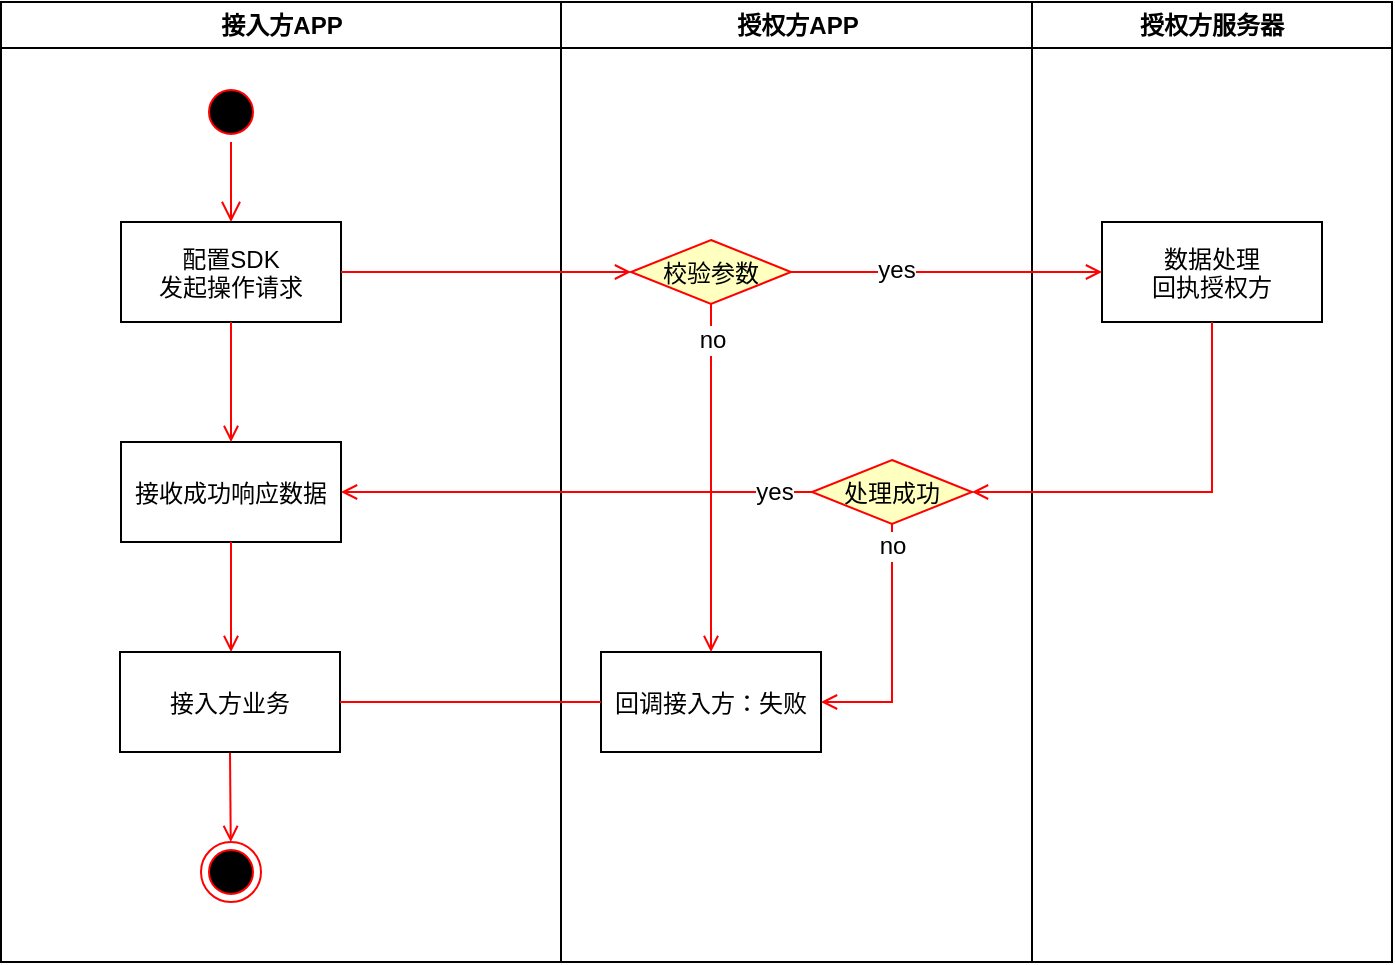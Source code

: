 <mxfile version="12.8.6" type="device"><diagram name="Page-1" id="e7e014a7-5840-1c2e-5031-d8a46d1fe8dd"><mxGraphModel dx="2066" dy="1131" grid="1" gridSize="10" guides="1" tooltips="1" connect="1" arrows="1" fold="1" page="1" pageScale="1" pageWidth="1169" pageHeight="826" background="#ffffff" math="0" shadow="0"><root><mxCell id="0"/><mxCell id="1" parent="0"/><mxCell id="2" value="接入方APP" style="swimlane;whiteSpace=wrap" parent="1" vertex="1"><mxGeometry x="164.5" y="130" width="280" height="480" as="geometry"/></mxCell><mxCell id="5" value="" style="ellipse;shape=startState;fillColor=#000000;strokeColor=#ff0000;" parent="2" vertex="1"><mxGeometry x="100" y="40" width="30" height="30" as="geometry"/></mxCell><mxCell id="6" value="" style="edgeStyle=elbowEdgeStyle;elbow=horizontal;verticalAlign=bottom;endArrow=open;endSize=8;strokeColor=#FF0000;endFill=1;rounded=0" parent="2" source="5" target="7" edge="1"><mxGeometry x="100" y="40" as="geometry"><mxPoint x="115" y="110" as="targetPoint"/></mxGeometry></mxCell><mxCell id="7" value="配置SDK&#10;发起操作请求" style="" parent="2" vertex="1"><mxGeometry x="60" y="110" width="110" height="50" as="geometry"/></mxCell><mxCell id="8" value="接收成功响应数据" style="" parent="2" vertex="1"><mxGeometry x="60" y="220" width="110" height="50" as="geometry"/></mxCell><mxCell id="9" value="" style="endArrow=open;strokeColor=#FF0000;endFill=1;rounded=0" parent="2" source="7" target="8" edge="1"><mxGeometry relative="1" as="geometry"/></mxCell><mxCell id="11" value="" style="endArrow=open;strokeColor=#FF0000;endFill=1;rounded=0" parent="2" source="8" edge="1"><mxGeometry relative="1" as="geometry"><mxPoint x="115" y="325" as="targetPoint"/></mxGeometry></mxCell><mxCell id="38" value="" style="ellipse;shape=endState;fillColor=#000000;strokeColor=#ff0000" parent="2" vertex="1"><mxGeometry x="100" y="420" width="30" height="30" as="geometry"/></mxCell><mxCell id="3" value="授权方APP" style="swimlane;whiteSpace=wrap" parent="1" vertex="1"><mxGeometry x="444.5" y="130" width="235.5" height="480" as="geometry"/></mxCell><mxCell id="16" value="回调接入方：失败" style="" parent="3" vertex="1"><mxGeometry x="20" y="325" width="110" height="50" as="geometry"/></mxCell><mxCell id="21" value="校验参数" style="rhombus;fillColor=#ffffc0;strokeColor=#ff0000;" parent="3" vertex="1"><mxGeometry x="35" y="119" width="80" height="32" as="geometry"/></mxCell><mxCell id="AnVpV8_7hFzBH9RJkark-50" value="" style="edgeStyle=none;strokeColor=#FF0000;endArrow=open;endFill=1;rounded=0;entryX=0.5;entryY=0;entryDx=0;entryDy=0;exitX=0.5;exitY=1;exitDx=0;exitDy=0;" edge="1" parent="3" source="21" target="16"><mxGeometry width="100" height="100" relative="1" as="geometry"><mxPoint x="75.5" y="155" as="sourcePoint"/><mxPoint x="155.5" y="200" as="targetPoint"/></mxGeometry></mxCell><mxCell id="AnVpV8_7hFzBH9RJkark-51" value="no" style="text;html=1;align=center;verticalAlign=middle;resizable=0;points=[];labelBackgroundColor=#ffffff;" vertex="1" connectable="0" parent="AnVpV8_7hFzBH9RJkark-50"><mxGeometry x="-0.794" relative="1" as="geometry"><mxPoint as="offset"/></mxGeometry></mxCell><mxCell id="4" value="授权方服务器" style="swimlane;whiteSpace=wrap" parent="1" vertex="1"><mxGeometry x="680" y="130" width="180" height="480" as="geometry"/></mxCell><mxCell id="33" value="数据处理&#10;回执授权方" style="" parent="4" vertex="1"><mxGeometry x="35" y="110" width="110" height="50" as="geometry"/></mxCell><mxCell id="12" value="" style="edgeStyle=elbowEdgeStyle;elbow=horizontal;strokeColor=#FF0000;endArrow=open;endFill=1;rounded=0;exitX=1;exitY=0.5;exitDx=0;exitDy=0;entryX=0;entryY=0.5;entryDx=0;entryDy=0;" parent="1" source="7" target="21" edge="1"><mxGeometry width="100" height="100" relative="1" as="geometry"><mxPoint x="324.5" y="418" as="sourcePoint"/><mxPoint x="424.5" y="318" as="targetPoint"/><Array as="points"><mxPoint x="380" y="260"/></Array></mxGeometry></mxCell><mxCell id="39" value="" style="endArrow=open;strokeColor=#FF0000;endFill=1;rounded=0;exitX=0.5;exitY=1;exitDx=0;exitDy=0;" parent="1" source="AnVpV8_7hFzBH9RJkark-46" target="38" edge="1"><mxGeometry relative="1" as="geometry"/></mxCell><mxCell id="AnVpV8_7hFzBH9RJkark-46" value="接入方业务" style="" vertex="1" parent="1"><mxGeometry x="224" y="455" width="110" height="50" as="geometry"/></mxCell><mxCell id="19" value="" style="endArrow=none;strokeColor=#FF0000;endFill=0;rounded=0;entryX=1;entryY=0.5;entryDx=0;entryDy=0;exitX=0;exitY=0.5;exitDx=0;exitDy=0;" parent="1" source="16" target="AnVpV8_7hFzBH9RJkark-46" edge="1"><mxGeometry relative="1" as="geometry"><mxPoint x="280" y="560" as="targetPoint"/><Array as="points"/></mxGeometry></mxCell><mxCell id="37" value="" style="edgeStyle=none;strokeColor=#FF0000;endArrow=open;endFill=1;rounded=0;entryX=0;entryY=0.5;entryDx=0;entryDy=0;exitX=1;exitY=0.5;exitDx=0;exitDy=0;" parent="1" target="33" edge="1" source="21"><mxGeometry width="100" height="100" relative="1" as="geometry"><mxPoint x="600" y="559.5" as="sourcePoint"/><mxPoint x="720" y="559.5" as="targetPoint"/></mxGeometry></mxCell><mxCell id="AnVpV8_7hFzBH9RJkark-48" value="yes" style="text;html=1;align=center;verticalAlign=middle;resizable=0;points=[];labelBackgroundColor=#ffffff;" vertex="1" connectable="0" parent="37"><mxGeometry x="-0.346" y="1" relative="1" as="geometry"><mxPoint x="1" as="offset"/></mxGeometry></mxCell><mxCell id="AnVpV8_7hFzBH9RJkark-47" value="" style="edgeStyle=none;strokeColor=#FF0000;endArrow=open;endFill=1;rounded=0;exitX=0;exitY=0.5;exitDx=0;exitDy=0;entryX=1;entryY=0.5;entryDx=0;entryDy=0;" edge="1" parent="1" source="AnVpV8_7hFzBH9RJkark-53" target="8"><mxGeometry width="100" height="100" relative="1" as="geometry"><mxPoint x="550" y="375" as="sourcePoint"/><mxPoint x="590" y="320" as="targetPoint"/></mxGeometry></mxCell><mxCell id="AnVpV8_7hFzBH9RJkark-54" value="yes" style="text;html=1;align=center;verticalAlign=middle;resizable=0;points=[];labelBackgroundColor=#ffffff;" vertex="1" connectable="0" parent="AnVpV8_7hFzBH9RJkark-47"><mxGeometry x="-0.839" relative="1" as="geometry"><mxPoint as="offset"/></mxGeometry></mxCell><mxCell id="AnVpV8_7hFzBH9RJkark-52" value="" style="edgeStyle=none;strokeColor=#FF0000;endArrow=open;endFill=1;rounded=0;exitX=0.5;exitY=1;exitDx=0;exitDy=0;entryX=1;entryY=0.5;entryDx=0;entryDy=0;" edge="1" parent="1" source="33" target="AnVpV8_7hFzBH9RJkark-53"><mxGeometry width="100" height="100" relative="1" as="geometry"><mxPoint x="560" y="385" as="sourcePoint"/><mxPoint x="660" y="375" as="targetPoint"/><Array as="points"><mxPoint x="770" y="375"/></Array></mxGeometry></mxCell><mxCell id="AnVpV8_7hFzBH9RJkark-53" value="处理成功" style="rhombus;fillColor=#ffffc0;strokeColor=#ff0000;" vertex="1" parent="1"><mxGeometry x="570" y="359" width="80" height="32" as="geometry"/></mxCell><mxCell id="AnVpV8_7hFzBH9RJkark-55" value="" style="edgeStyle=none;strokeColor=#FF0000;endArrow=open;endFill=1;rounded=0;exitX=0.5;exitY=1;exitDx=0;exitDy=0;entryX=1;entryY=0.5;entryDx=0;entryDy=0;" edge="1" parent="1" source="AnVpV8_7hFzBH9RJkark-53" target="16"><mxGeometry width="100" height="100" relative="1" as="geometry"><mxPoint x="580" y="385" as="sourcePoint"/><mxPoint x="610" y="510" as="targetPoint"/><Array as="points"><mxPoint x="610" y="480"/></Array></mxGeometry></mxCell><mxCell id="AnVpV8_7hFzBH9RJkark-57" value="no" style="text;html=1;align=center;verticalAlign=middle;resizable=0;points=[];labelBackgroundColor=#ffffff;" vertex="1" connectable="0" parent="AnVpV8_7hFzBH9RJkark-55"><mxGeometry x="-0.823" relative="1" as="geometry"><mxPoint as="offset"/></mxGeometry></mxCell></root></mxGraphModel></diagram></mxfile>